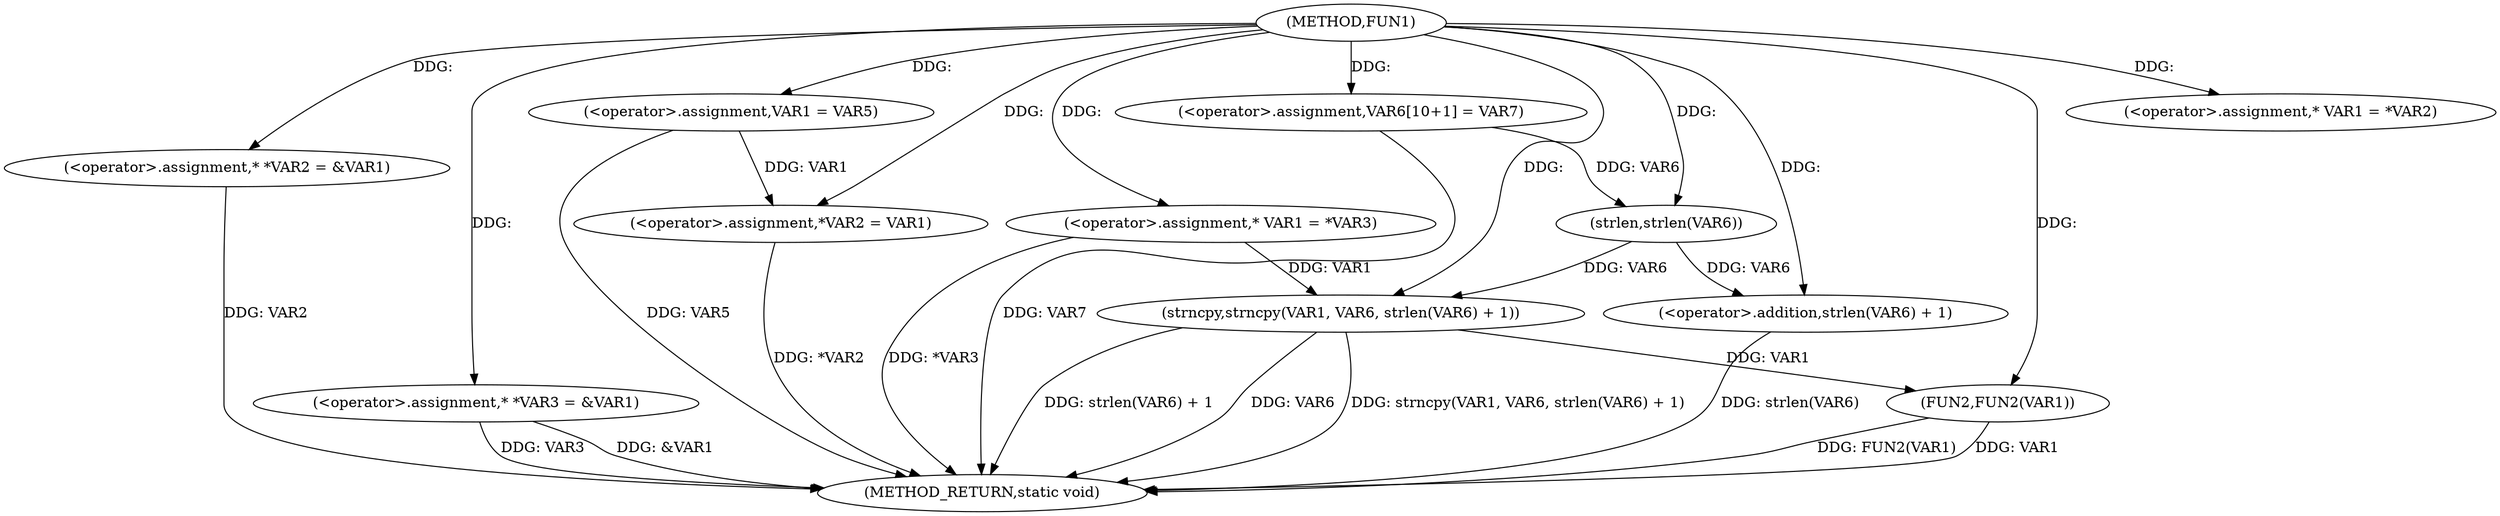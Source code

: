digraph FUN1 {  
"1000100" [label = "(METHOD,FUN1)" ]
"1000148" [label = "(METHOD_RETURN,static void)" ]
"1000104" [label = "(<operator>.assignment,* *VAR2 = &VAR1)" ]
"1000109" [label = "(<operator>.assignment,* *VAR3 = &VAR1)" ]
"1000117" [label = "(<operator>.assignment,* VAR1 = *VAR2)" ]
"1000121" [label = "(<operator>.assignment,VAR1 = VAR5)" ]
"1000124" [label = "(<operator>.assignment,*VAR2 = VAR1)" ]
"1000130" [label = "(<operator>.assignment,* VAR1 = *VAR3)" ]
"1000136" [label = "(<operator>.assignment,VAR6[10+1] = VAR7)" ]
"1000139" [label = "(strncpy,strncpy(VAR1, VAR6, strlen(VAR6) + 1))" ]
"1000142" [label = "(<operator>.addition,strlen(VAR6) + 1)" ]
"1000143" [label = "(strlen,strlen(VAR6))" ]
"1000146" [label = "(FUN2,FUN2(VAR1))" ]
  "1000139" -> "1000148"  [ label = "DDG: strlen(VAR6) + 1"] 
  "1000124" -> "1000148"  [ label = "DDG: *VAR2"] 
  "1000104" -> "1000148"  [ label = "DDG: VAR2"] 
  "1000109" -> "1000148"  [ label = "DDG: VAR3"] 
  "1000136" -> "1000148"  [ label = "DDG: VAR7"] 
  "1000146" -> "1000148"  [ label = "DDG: FUN2(VAR1)"] 
  "1000121" -> "1000148"  [ label = "DDG: VAR5"] 
  "1000130" -> "1000148"  [ label = "DDG: *VAR3"] 
  "1000139" -> "1000148"  [ label = "DDG: VAR6"] 
  "1000139" -> "1000148"  [ label = "DDG: strncpy(VAR1, VAR6, strlen(VAR6) + 1)"] 
  "1000142" -> "1000148"  [ label = "DDG: strlen(VAR6)"] 
  "1000146" -> "1000148"  [ label = "DDG: VAR1"] 
  "1000109" -> "1000148"  [ label = "DDG: &VAR1"] 
  "1000100" -> "1000104"  [ label = "DDG: "] 
  "1000100" -> "1000109"  [ label = "DDG: "] 
  "1000100" -> "1000117"  [ label = "DDG: "] 
  "1000100" -> "1000121"  [ label = "DDG: "] 
  "1000121" -> "1000124"  [ label = "DDG: VAR1"] 
  "1000100" -> "1000124"  [ label = "DDG: "] 
  "1000100" -> "1000130"  [ label = "DDG: "] 
  "1000100" -> "1000136"  [ label = "DDG: "] 
  "1000130" -> "1000139"  [ label = "DDG: VAR1"] 
  "1000100" -> "1000139"  [ label = "DDG: "] 
  "1000143" -> "1000139"  [ label = "DDG: VAR6"] 
  "1000143" -> "1000142"  [ label = "DDG: VAR6"] 
  "1000136" -> "1000143"  [ label = "DDG: VAR6"] 
  "1000100" -> "1000143"  [ label = "DDG: "] 
  "1000100" -> "1000142"  [ label = "DDG: "] 
  "1000139" -> "1000146"  [ label = "DDG: VAR1"] 
  "1000100" -> "1000146"  [ label = "DDG: "] 
}
